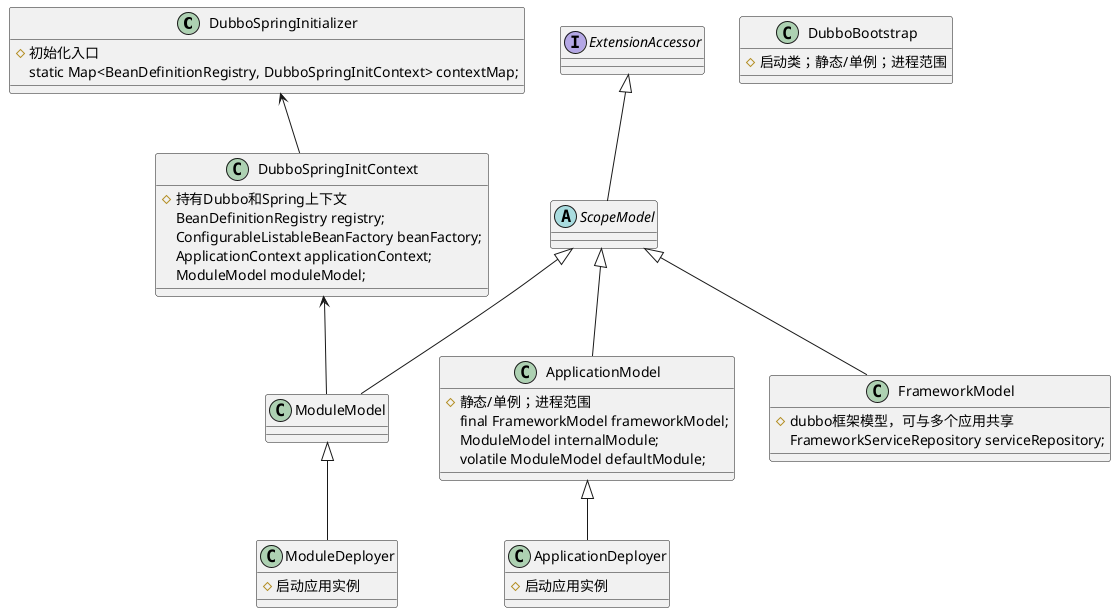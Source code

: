 @startuml
'https://plantuml.com/class-diagram

static class DubboSpringInitializer {
# 初始化入口
static Map<BeanDefinitionRegistry, DubboSpringInitContext> contextMap;
}
class DubboSpringInitContext {
# 持有Dubbo和Spring上下文
BeanDefinitionRegistry registry;
ConfigurableListableBeanFactory beanFactory;
ApplicationContext applicationContext;
ModuleModel moduleModel;
}
class DubboBootstrap {
# 启动类；静态/单例；进程范围
}
class ApplicationDeployer {
# 启动应用实例
}
class ModuleDeployer {
# 启动应用实例
}
interface ExtensionAccessor
abstract class ScopeModel
class ApplicationModel {
# 静态/单例；进程范围
final FrameworkModel frameworkModel;
ModuleModel internalModule;
volatile ModuleModel defaultModule;
}
class FrameworkModel {
# dubbo框架模型，可与多个应用共享
FrameworkServiceRepository serviceRepository;
}
class ModuleModel

DubboSpringInitializer <-- DubboSpringInitContext
DubboSpringInitContext <-- ModuleModel
ExtensionAccessor <|-- ScopeModel
ScopeModel <|-- ApplicationModel
ScopeModel <|-- FrameworkModel
ScopeModel <|-- ModuleModel
ApplicationModel <|-- ApplicationDeployer
ModuleModel <|-- ModuleDeployer

@enduml
